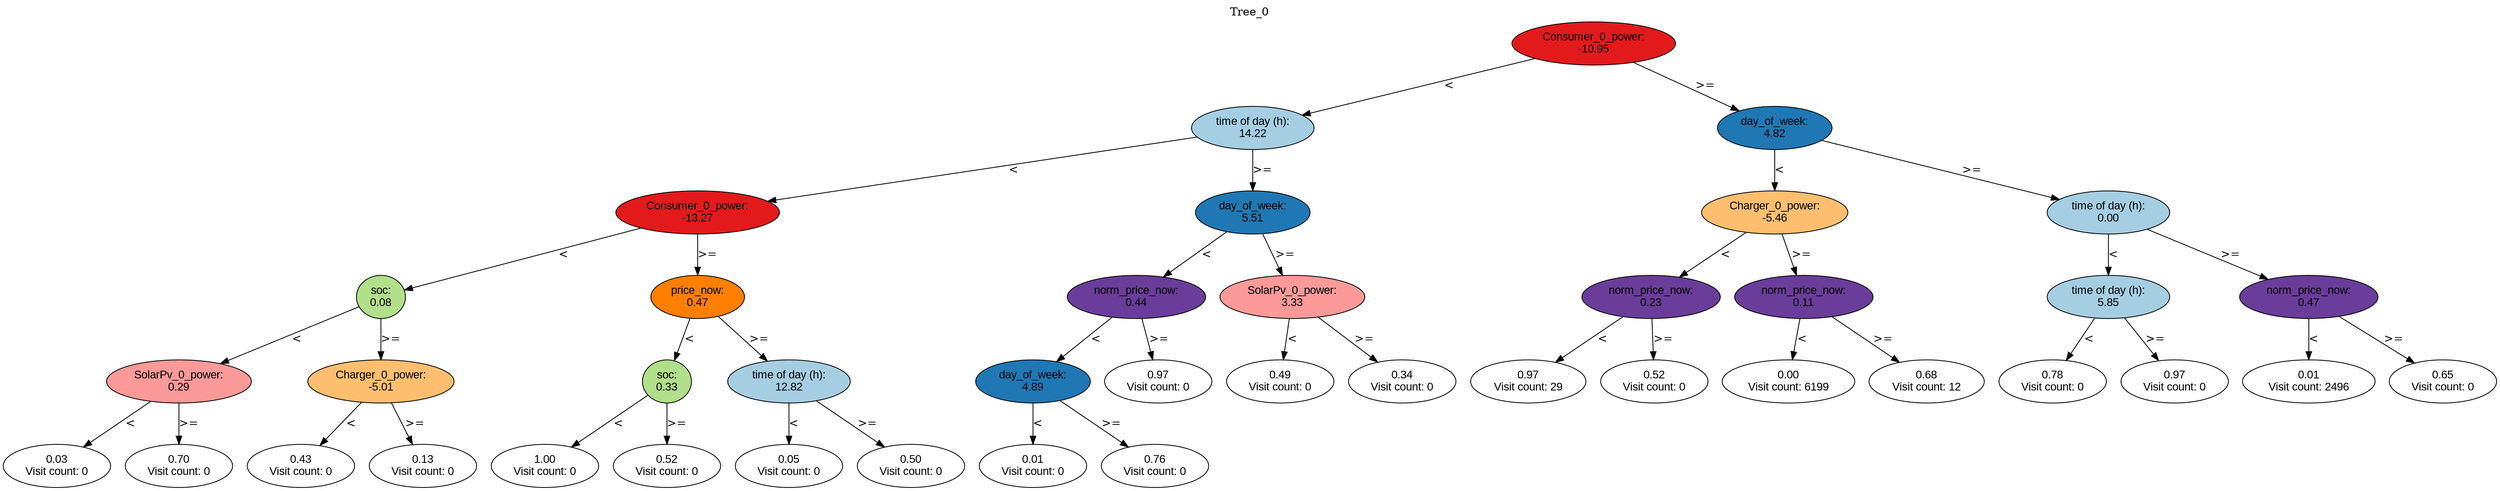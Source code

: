 digraph BST {
    node [fontname="Arial" style=filled colorscheme=paired12];
    0 [ label = "Consumer_0_power:
-10.95" fillcolor=6];
    1 [ label = "time of day (h):
14.22" fillcolor=1];
    2 [ label = "Consumer_0_power:
-13.27" fillcolor=6];
    3 [ label = "soc:
0.08" fillcolor=3];
    4 [ label = "SolarPv_0_power:
0.29" fillcolor=5];
    5 [ label = "0.03
Visit count: 0" fillcolor=white];
    6 [ label = "0.70
Visit count: 0" fillcolor=white];
    7 [ label = "Charger_0_power:
-5.01" fillcolor=7];
    8 [ label = "0.43
Visit count: 0" fillcolor=white];
    9 [ label = "0.13
Visit count: 0" fillcolor=white];
    10 [ label = "price_now:
0.47" fillcolor=8];
    11 [ label = "soc:
0.33" fillcolor=3];
    12 [ label = "1.00
Visit count: 0" fillcolor=white];
    13 [ label = "0.52
Visit count: 0" fillcolor=white];
    14 [ label = "time of day (h):
12.82" fillcolor=1];
    15 [ label = "0.05
Visit count: 0" fillcolor=white];
    16 [ label = "0.50
Visit count: 0" fillcolor=white];
    17 [ label = "day_of_week:
5.51" fillcolor=2];
    18 [ label = "norm_price_now:
0.44" fillcolor=10];
    19 [ label = "day_of_week:
4.89" fillcolor=2];
    20 [ label = "0.01
Visit count: 0" fillcolor=white];
    21 [ label = "0.76
Visit count: 0" fillcolor=white];
    22 [ label = "0.97
Visit count: 0" fillcolor=white];
    23 [ label = "SolarPv_0_power:
3.33" fillcolor=5];
    24 [ label = "0.49
Visit count: 0" fillcolor=white];
    25 [ label = "0.34
Visit count: 0" fillcolor=white];
    26 [ label = "day_of_week:
4.82" fillcolor=2];
    27 [ label = "Charger_0_power:
-5.46" fillcolor=7];
    28 [ label = "norm_price_now:
0.23" fillcolor=10];
    29 [ label = "0.97
Visit count: 29" fillcolor=white];
    30 [ label = "0.52
Visit count: 0" fillcolor=white];
    31 [ label = "norm_price_now:
0.11" fillcolor=10];
    32 [ label = "0.00
Visit count: 6199" fillcolor=white];
    33 [ label = "0.68
Visit count: 12" fillcolor=white];
    34 [ label = "time of day (h):
0.00" fillcolor=1];
    35 [ label = "time of day (h):
5.85" fillcolor=1];
    36 [ label = "0.78
Visit count: 0" fillcolor=white];
    37 [ label = "0.97
Visit count: 0" fillcolor=white];
    38 [ label = "norm_price_now:
0.47" fillcolor=10];
    39 [ label = "0.01
Visit count: 2496" fillcolor=white];
    40 [ label = "0.65
Visit count: 0" fillcolor=white];

    0  -> 1[ label = "<"];
    0  -> 26[ label = ">="];
    1  -> 2[ label = "<"];
    1  -> 17[ label = ">="];
    2  -> 3[ label = "<"];
    2  -> 10[ label = ">="];
    3  -> 4[ label = "<"];
    3  -> 7[ label = ">="];
    4  -> 5[ label = "<"];
    4  -> 6[ label = ">="];
    7  -> 8[ label = "<"];
    7  -> 9[ label = ">="];
    10  -> 11[ label = "<"];
    10  -> 14[ label = ">="];
    11  -> 12[ label = "<"];
    11  -> 13[ label = ">="];
    14  -> 15[ label = "<"];
    14  -> 16[ label = ">="];
    17  -> 18[ label = "<"];
    17  -> 23[ label = ">="];
    18  -> 19[ label = "<"];
    18  -> 22[ label = ">="];
    19  -> 20[ label = "<"];
    19  -> 21[ label = ">="];
    23  -> 24[ label = "<"];
    23  -> 25[ label = ">="];
    26  -> 27[ label = "<"];
    26  -> 34[ label = ">="];
    27  -> 28[ label = "<"];
    27  -> 31[ label = ">="];
    28  -> 29[ label = "<"];
    28  -> 30[ label = ">="];
    31  -> 32[ label = "<"];
    31  -> 33[ label = ">="];
    34  -> 35[ label = "<"];
    34  -> 38[ label = ">="];
    35  -> 36[ label = "<"];
    35  -> 37[ label = ">="];
    38  -> 39[ label = "<"];
    38  -> 40[ label = ">="];

    labelloc="t";
    label="Tree_0";
}
